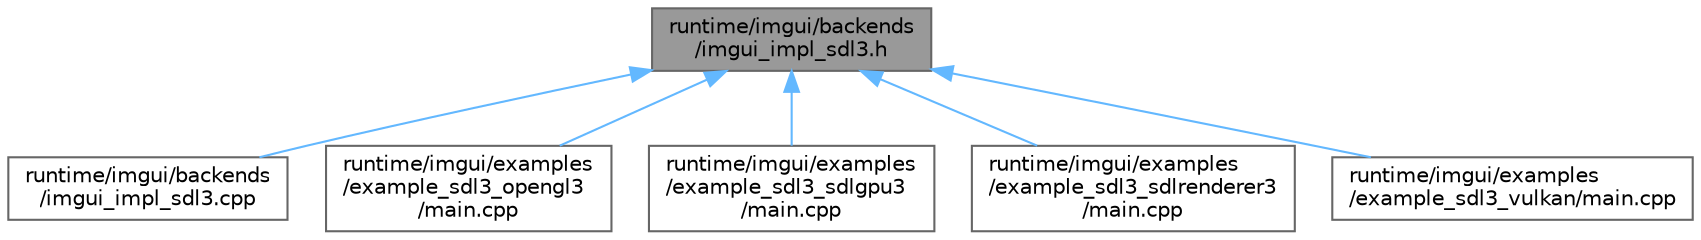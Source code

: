 digraph "runtime/imgui/backends/imgui_impl_sdl3.h"
{
 // LATEX_PDF_SIZE
  bgcolor="transparent";
  edge [fontname=Helvetica,fontsize=10,labelfontname=Helvetica,labelfontsize=10];
  node [fontname=Helvetica,fontsize=10,shape=box,height=0.2,width=0.4];
  Node1 [id="Node000001",label="runtime/imgui/backends\l/imgui_impl_sdl3.h",height=0.2,width=0.4,color="gray40", fillcolor="grey60", style="filled", fontcolor="black",tooltip=" "];
  Node1 -> Node2 [id="edge1_Node000001_Node000002",dir="back",color="steelblue1",style="solid",tooltip=" "];
  Node2 [id="Node000002",label="runtime/imgui/backends\l/imgui_impl_sdl3.cpp",height=0.2,width=0.4,color="grey40", fillcolor="white", style="filled",URL="$imgui__impl__sdl3_8cpp.html",tooltip=" "];
  Node1 -> Node3 [id="edge2_Node000001_Node000003",dir="back",color="steelblue1",style="solid",tooltip=" "];
  Node3 [id="Node000003",label="runtime/imgui/examples\l/example_sdl3_opengl3\l/main.cpp",height=0.2,width=0.4,color="grey40", fillcolor="white", style="filled",URL="$imgui_2examples_2example__sdl3__opengl3_2main_8cpp.html",tooltip=" "];
  Node1 -> Node4 [id="edge3_Node000001_Node000004",dir="back",color="steelblue1",style="solid",tooltip=" "];
  Node4 [id="Node000004",label="runtime/imgui/examples\l/example_sdl3_sdlgpu3\l/main.cpp",height=0.2,width=0.4,color="grey40", fillcolor="white", style="filled",URL="$imgui_2examples_2example__sdl3__sdlgpu3_2main_8cpp.html",tooltip=" "];
  Node1 -> Node5 [id="edge4_Node000001_Node000005",dir="back",color="steelblue1",style="solid",tooltip=" "];
  Node5 [id="Node000005",label="runtime/imgui/examples\l/example_sdl3_sdlrenderer3\l/main.cpp",height=0.2,width=0.4,color="grey40", fillcolor="white", style="filled",URL="$imgui_2examples_2example__sdl3__sdlrenderer3_2main_8cpp.html",tooltip=" "];
  Node1 -> Node6 [id="edge5_Node000001_Node000006",dir="back",color="steelblue1",style="solid",tooltip=" "];
  Node6 [id="Node000006",label="runtime/imgui/examples\l/example_sdl3_vulkan/main.cpp",height=0.2,width=0.4,color="grey40", fillcolor="white", style="filled",URL="$imgui_2examples_2example__sdl3__vulkan_2main_8cpp.html",tooltip=" "];
}
